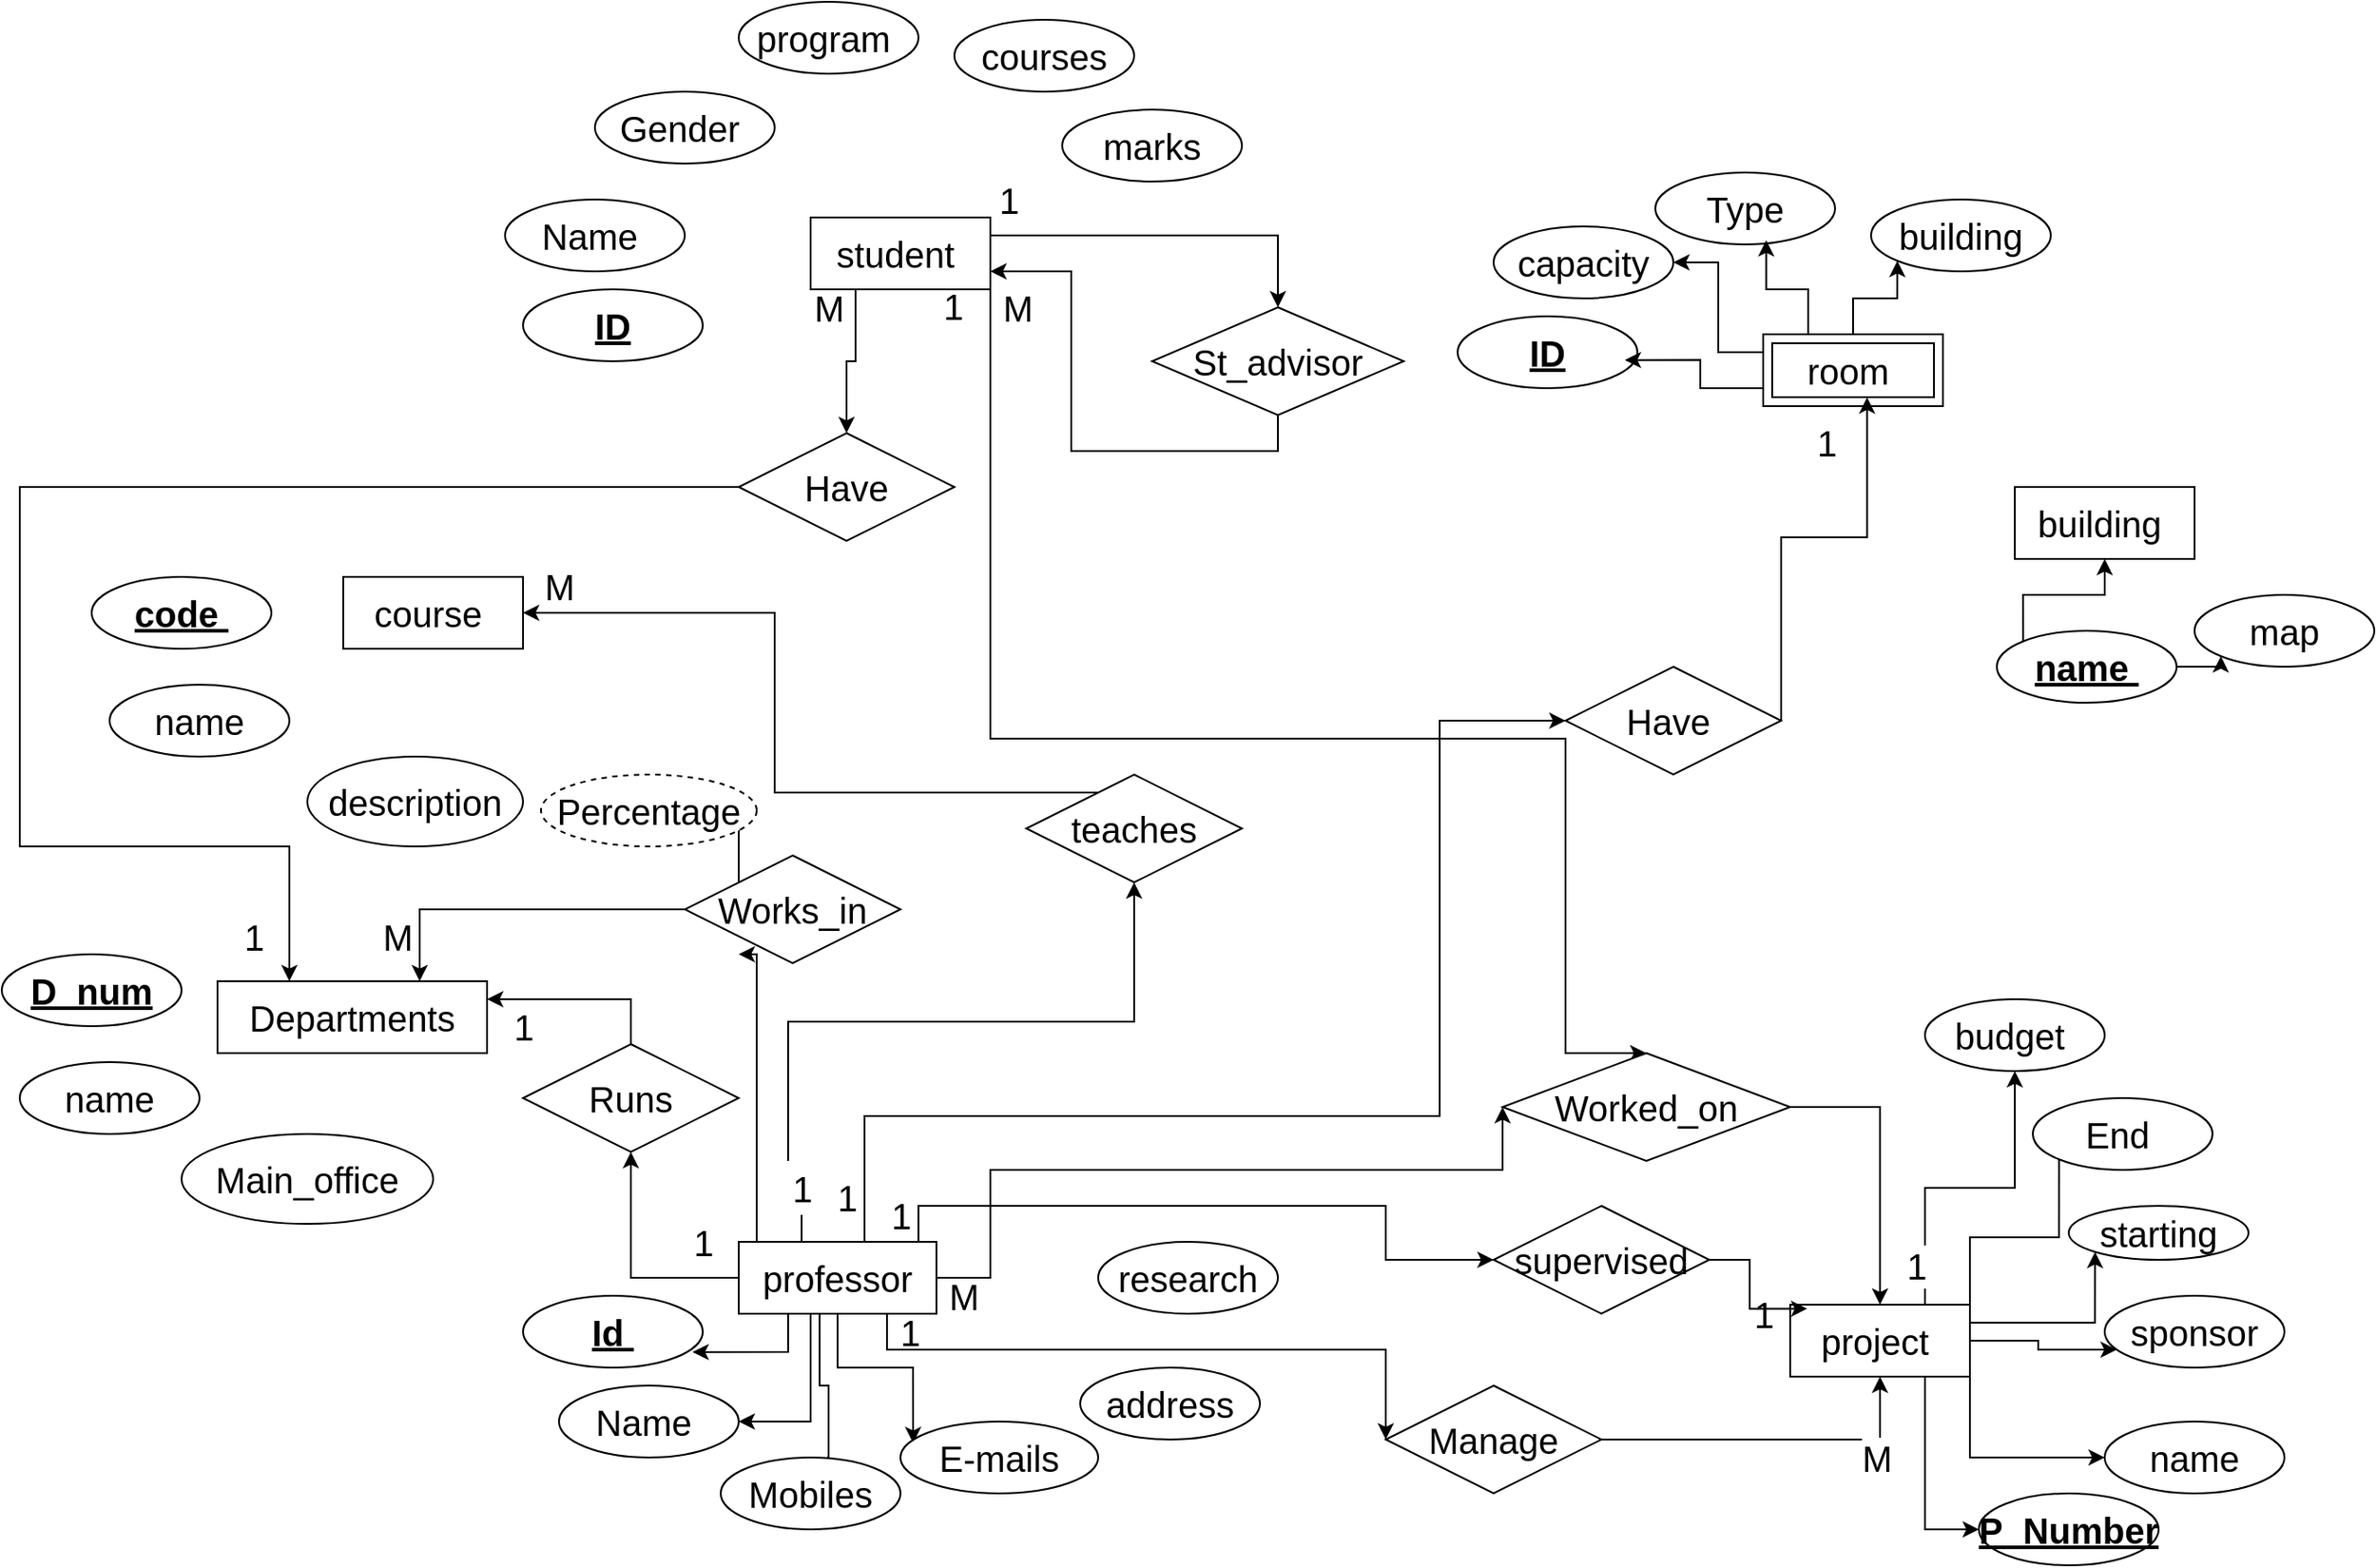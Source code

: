 <mxfile version="14.7.3" type="github">
  <diagram id="R2lEEEUBdFMjLlhIrx00" name="Page-1">
    <mxGraphModel dx="2173" dy="1759" grid="1" gridSize="10" guides="1" tooltips="1" connect="1" arrows="1" fold="1" page="1" pageScale="1" pageWidth="850" pageHeight="1100" math="0" shadow="0" extFonts="Permanent Marker^https://fonts.googleapis.com/css?family=Permanent+Marker">
      <root>
        <mxCell id="0" />
        <mxCell id="1" parent="0" />
        <mxCell id="NNV8wbCFqwEBxxj62G1I-64" style="edgeStyle=orthogonalEdgeStyle;rounded=0;orthogonalLoop=1;jettySize=auto;html=1;exitX=1;exitY=0;exitDx=0;exitDy=0;entryX=0;entryY=0.5;entryDx=0;entryDy=0;fontSize=20;" parent="1" source="NNV8wbCFqwEBxxj62G1I-1" target="NNV8wbCFqwEBxxj62G1I-41" edge="1">
          <mxGeometry relative="1" as="geometry">
            <Array as="points">
              <mxPoint x="240" y="370" />
              <mxPoint x="240" y="300" />
              <mxPoint x="560" y="300" />
              <mxPoint x="560" y="80" />
            </Array>
          </mxGeometry>
        </mxCell>
        <mxCell id="NNV8wbCFqwEBxxj62G1I-68" style="edgeStyle=orthogonalEdgeStyle;rounded=0;orthogonalLoop=1;jettySize=auto;html=1;exitX=0.25;exitY=0;exitDx=0;exitDy=0;fontSize=20;entryX=0.5;entryY=1;entryDx=0;entryDy=0;startArrow=none;" parent="1" source="NNV8wbCFqwEBxxj62G1I-71" target="NNV8wbCFqwEBxxj62G1I-42" edge="1">
          <mxGeometry relative="1" as="geometry">
            <mxPoint x="290" y="160" as="targetPoint" />
          </mxGeometry>
        </mxCell>
        <mxCell id="NNV8wbCFqwEBxxj62G1I-72" style="edgeStyle=orthogonalEdgeStyle;rounded=0;orthogonalLoop=1;jettySize=auto;html=1;exitX=1;exitY=0;exitDx=0;exitDy=0;entryX=0;entryY=0.5;entryDx=0;entryDy=0;fontSize=20;" parent="1" source="NNV8wbCFqwEBxxj62G1I-1" target="NNV8wbCFqwEBxxj62G1I-43" edge="1">
          <mxGeometry relative="1" as="geometry">
            <Array as="points">
              <mxPoint x="270" y="370" />
              <mxPoint x="270" y="350" />
              <mxPoint x="530" y="350" />
              <mxPoint x="530" y="380" />
            </Array>
          </mxGeometry>
        </mxCell>
        <mxCell id="NNV8wbCFqwEBxxj62G1I-76" style="edgeStyle=orthogonalEdgeStyle;rounded=0;orthogonalLoop=1;jettySize=auto;html=1;exitX=1;exitY=0.5;exitDx=0;exitDy=0;entryX=0;entryY=0.5;entryDx=0;entryDy=0;fontSize=20;" parent="1" source="NNV8wbCFqwEBxxj62G1I-1" target="NNV8wbCFqwEBxxj62G1I-44" edge="1">
          <mxGeometry relative="1" as="geometry">
            <Array as="points">
              <mxPoint x="310" y="390" />
              <mxPoint x="310" y="330" />
              <mxPoint x="595" y="330" />
            </Array>
          </mxGeometry>
        </mxCell>
        <mxCell id="NNV8wbCFqwEBxxj62G1I-82" style="edgeStyle=orthogonalEdgeStyle;rounded=0;orthogonalLoop=1;jettySize=auto;html=1;exitX=0.75;exitY=1;exitDx=0;exitDy=0;entryX=0;entryY=0.5;entryDx=0;entryDy=0;fontSize=20;" parent="1" source="NNV8wbCFqwEBxxj62G1I-1" target="NNV8wbCFqwEBxxj62G1I-81" edge="1">
          <mxGeometry relative="1" as="geometry">
            <Array as="points">
              <mxPoint x="252" y="430" />
              <mxPoint x="530" y="430" />
            </Array>
          </mxGeometry>
        </mxCell>
        <mxCell id="NNV8wbCFqwEBxxj62G1I-94" style="edgeStyle=orthogonalEdgeStyle;rounded=0;orthogonalLoop=1;jettySize=auto;html=1;exitX=0;exitY=0.5;exitDx=0;exitDy=0;entryX=0.5;entryY=1;entryDx=0;entryDy=0;fontSize=20;" parent="1" source="NNV8wbCFqwEBxxj62G1I-1" target="NNV8wbCFqwEBxxj62G1I-93" edge="1">
          <mxGeometry relative="1" as="geometry" />
        </mxCell>
        <mxCell id="NNV8wbCFqwEBxxj62G1I-99" style="edgeStyle=orthogonalEdgeStyle;rounded=0;orthogonalLoop=1;jettySize=auto;html=1;exitX=0;exitY=0;exitDx=0;exitDy=0;fontSize=20;" parent="1" source="NNV8wbCFqwEBxxj62G1I-1" edge="1">
          <mxGeometry relative="1" as="geometry">
            <mxPoint x="170" y="210" as="targetPoint" />
            <Array as="points">
              <mxPoint x="180" y="370" />
            </Array>
          </mxGeometry>
        </mxCell>
        <mxCell id="qT3gY6s1Ri2CgxSMqw8l-3" style="edgeStyle=orthogonalEdgeStyle;rounded=0;orthogonalLoop=1;jettySize=auto;html=1;exitX=0.25;exitY=1;exitDx=0;exitDy=0;entryX=0.943;entryY=0.783;entryDx=0;entryDy=0;entryPerimeter=0;" edge="1" parent="1" source="NNV8wbCFqwEBxxj62G1I-1" target="NNV8wbCFqwEBxxj62G1I-19">
          <mxGeometry relative="1" as="geometry" />
        </mxCell>
        <mxCell id="qT3gY6s1Ri2CgxSMqw8l-4" style="edgeStyle=orthogonalEdgeStyle;rounded=0;orthogonalLoop=1;jettySize=auto;html=1;exitX=0.5;exitY=1;exitDx=0;exitDy=0;entryX=1;entryY=0.5;entryDx=0;entryDy=0;" edge="1" parent="1" source="NNV8wbCFqwEBxxj62G1I-1" target="NNV8wbCFqwEBxxj62G1I-21">
          <mxGeometry relative="1" as="geometry">
            <Array as="points">
              <mxPoint x="210" y="410" />
              <mxPoint x="210" y="470" />
            </Array>
          </mxGeometry>
        </mxCell>
        <mxCell id="qT3gY6s1Ri2CgxSMqw8l-5" style="edgeStyle=orthogonalEdgeStyle;rounded=0;orthogonalLoop=1;jettySize=auto;html=1;exitX=0.409;exitY=1;exitDx=0;exitDy=0;entryX=0.683;entryY=0.1;entryDx=0;entryDy=0;entryPerimeter=0;exitPerimeter=0;" edge="1" parent="1" source="NNV8wbCFqwEBxxj62G1I-1" target="NNV8wbCFqwEBxxj62G1I-20">
          <mxGeometry relative="1" as="geometry">
            <Array as="points">
              <mxPoint x="215" y="450" />
              <mxPoint x="220" y="450" />
              <mxPoint x="220" y="494" />
            </Array>
          </mxGeometry>
        </mxCell>
        <mxCell id="qT3gY6s1Ri2CgxSMqw8l-6" style="edgeStyle=orthogonalEdgeStyle;rounded=0;orthogonalLoop=1;jettySize=auto;html=1;exitX=0.5;exitY=1;exitDx=0;exitDy=0;entryX=0.064;entryY=0.3;entryDx=0;entryDy=0;entryPerimeter=0;" edge="1" parent="1" source="NNV8wbCFqwEBxxj62G1I-1" target="NNV8wbCFqwEBxxj62G1I-22">
          <mxGeometry relative="1" as="geometry" />
        </mxCell>
        <mxCell id="NNV8wbCFqwEBxxj62G1I-1" value="professor" style="whiteSpace=wrap;html=1;align=center;fontSize=20;fontStyle=0" parent="1" vertex="1">
          <mxGeometry x="170" y="370" width="110" height="40" as="geometry" />
        </mxCell>
        <mxCell id="NNV8wbCFqwEBxxj62G1I-3" value="building&amp;nbsp;" style="whiteSpace=wrap;html=1;align=center;fontSize=20;fontStyle=0" parent="1" vertex="1">
          <mxGeometry x="880" y="-50" width="100" height="40" as="geometry" />
        </mxCell>
        <mxCell id="NNV8wbCFqwEBxxj62G1I-90" style="edgeStyle=orthogonalEdgeStyle;rounded=0;orthogonalLoop=1;jettySize=auto;html=1;exitX=0.75;exitY=1;exitDx=0;exitDy=0;entryX=0.5;entryY=0;entryDx=0;entryDy=0;fontSize=20;" parent="1" source="NNV8wbCFqwEBxxj62G1I-4" target="NNV8wbCFqwEBxxj62G1I-44" edge="1">
          <mxGeometry relative="1" as="geometry">
            <Array as="points">
              <mxPoint x="310" y="-160" />
              <mxPoint x="310" y="90" />
              <mxPoint x="630" y="90" />
              <mxPoint x="630" y="265" />
            </Array>
          </mxGeometry>
        </mxCell>
        <mxCell id="NNV8wbCFqwEBxxj62G1I-91" value="1" style="edgeLabel;html=1;align=center;verticalAlign=middle;resizable=0;points=[];fontSize=20;" parent="NNV8wbCFqwEBxxj62G1I-90" vertex="1" connectable="0">
          <mxGeometry x="-0.99" y="-9" relative="1" as="geometry">
            <mxPoint as="offset" />
          </mxGeometry>
        </mxCell>
        <mxCell id="NNV8wbCFqwEBxxj62G1I-106" style="edgeStyle=orthogonalEdgeStyle;rounded=0;orthogonalLoop=1;jettySize=auto;html=1;exitX=0.25;exitY=1;exitDx=0;exitDy=0;fontSize=20;" parent="1" source="NNV8wbCFqwEBxxj62G1I-4" target="NNV8wbCFqwEBxxj62G1I-46" edge="1">
          <mxGeometry relative="1" as="geometry" />
        </mxCell>
        <mxCell id="NNV8wbCFqwEBxxj62G1I-110" style="edgeStyle=orthogonalEdgeStyle;rounded=0;orthogonalLoop=1;jettySize=auto;html=1;exitX=1;exitY=0.25;exitDx=0;exitDy=0;entryX=0.5;entryY=0;entryDx=0;entryDy=0;fontSize=20;" parent="1" source="NNV8wbCFqwEBxxj62G1I-4" target="NNV8wbCFqwEBxxj62G1I-47" edge="1">
          <mxGeometry relative="1" as="geometry" />
        </mxCell>
        <mxCell id="NNV8wbCFqwEBxxj62G1I-4" value="student&amp;nbsp;" style="whiteSpace=wrap;html=1;align=center;fontSize=20;fontStyle=0" parent="1" vertex="1">
          <mxGeometry x="210" y="-200" width="100" height="40" as="geometry" />
        </mxCell>
        <mxCell id="u5Av-FHuHA1cpcob8zt1-7" style="edgeStyle=orthogonalEdgeStyle;rounded=0;orthogonalLoop=1;jettySize=auto;html=1;exitX=0.75;exitY=0;exitDx=0;exitDy=0;" parent="1" source="NNV8wbCFqwEBxxj62G1I-5" target="NNV8wbCFqwEBxxj62G1I-32" edge="1">
          <mxGeometry relative="1" as="geometry" />
        </mxCell>
        <mxCell id="u5Av-FHuHA1cpcob8zt1-8" value="" style="edgeStyle=orthogonalEdgeStyle;rounded=0;orthogonalLoop=1;jettySize=auto;html=1;" parent="1" source="NNV8wbCFqwEBxxj62G1I-5" target="NNV8wbCFqwEBxxj62G1I-28" edge="1">
          <mxGeometry relative="1" as="geometry">
            <Array as="points">
              <mxPoint x="893" y="425" />
              <mxPoint x="893" y="430" />
            </Array>
          </mxGeometry>
        </mxCell>
        <mxCell id="u5Av-FHuHA1cpcob8zt1-9" style="edgeStyle=orthogonalEdgeStyle;rounded=0;orthogonalLoop=1;jettySize=auto;html=1;exitX=1;exitY=0;exitDx=0;exitDy=0;entryX=0;entryY=0;entryDx=0;entryDy=0;" parent="1" source="NNV8wbCFqwEBxxj62G1I-5" target="NNV8wbCFqwEBxxj62G1I-31" edge="1">
          <mxGeometry relative="1" as="geometry" />
        </mxCell>
        <mxCell id="u5Av-FHuHA1cpcob8zt1-10" style="edgeStyle=orthogonalEdgeStyle;rounded=0;orthogonalLoop=1;jettySize=auto;html=1;exitX=1;exitY=0.25;exitDx=0;exitDy=0;entryX=0;entryY=1;entryDx=0;entryDy=0;" parent="1" source="NNV8wbCFqwEBxxj62G1I-5" target="NNV8wbCFqwEBxxj62G1I-27" edge="1">
          <mxGeometry relative="1" as="geometry" />
        </mxCell>
        <mxCell id="qT3gY6s1Ri2CgxSMqw8l-1" style="edgeStyle=orthogonalEdgeStyle;rounded=0;orthogonalLoop=1;jettySize=auto;html=1;exitX=1;exitY=1;exitDx=0;exitDy=0;entryX=0;entryY=0.5;entryDx=0;entryDy=0;" edge="1" parent="1" source="NNV8wbCFqwEBxxj62G1I-5" target="NNV8wbCFqwEBxxj62G1I-29">
          <mxGeometry relative="1" as="geometry" />
        </mxCell>
        <mxCell id="qT3gY6s1Ri2CgxSMqw8l-2" style="edgeStyle=orthogonalEdgeStyle;rounded=0;orthogonalLoop=1;jettySize=auto;html=1;exitX=0.75;exitY=1;exitDx=0;exitDy=0;entryX=0;entryY=0.5;entryDx=0;entryDy=0;" edge="1" parent="1" source="NNV8wbCFqwEBxxj62G1I-5" target="NNV8wbCFqwEBxxj62G1I-30">
          <mxGeometry relative="1" as="geometry" />
        </mxCell>
        <mxCell id="NNV8wbCFqwEBxxj62G1I-5" value="project&amp;nbsp;" style="whiteSpace=wrap;html=1;align=center;fontSize=20;fontStyle=0" parent="1" vertex="1">
          <mxGeometry x="755" y="405" width="100" height="40" as="geometry" />
        </mxCell>
        <mxCell id="NNV8wbCFqwEBxxj62G1I-8" value="course&amp;nbsp;" style="whiteSpace=wrap;html=1;align=center;fontSize=20;fontStyle=0" parent="1" vertex="1">
          <mxGeometry x="-50" width="100" height="40" as="geometry" />
        </mxCell>
        <mxCell id="NNV8wbCFqwEBxxj62G1I-10" value="courses" style="ellipse;whiteSpace=wrap;html=1;align=center;fontSize=20;fontStyle=0" parent="1" vertex="1">
          <mxGeometry x="290" y="-310" width="100" height="40" as="geometry" />
        </mxCell>
        <mxCell id="NNV8wbCFqwEBxxj62G1I-11" value="program&amp;nbsp;" style="ellipse;whiteSpace=wrap;html=1;align=center;fontStyle=0;fontSize=20;" parent="1" vertex="1">
          <mxGeometry x="170" y="-320" width="100" height="40" as="geometry" />
        </mxCell>
        <mxCell id="NNV8wbCFqwEBxxj62G1I-12" value="Gender&amp;nbsp;" style="ellipse;whiteSpace=wrap;html=1;align=center;fontStyle=0;fontSize=20;" parent="1" vertex="1">
          <mxGeometry x="90" y="-270" width="100" height="40" as="geometry" />
        </mxCell>
        <mxCell id="NNV8wbCFqwEBxxj62G1I-13" value="Name&amp;nbsp;" style="ellipse;whiteSpace=wrap;html=1;align=center;fontStyle=0;fontSize=20;" parent="1" vertex="1">
          <mxGeometry x="40" y="-210" width="100" height="40" as="geometry" />
        </mxCell>
        <mxCell id="NNV8wbCFqwEBxxj62G1I-14" value="marks" style="ellipse;whiteSpace=wrap;html=1;align=center;fontStyle=0;fontSize=20;" parent="1" vertex="1">
          <mxGeometry x="350" y="-260" width="100" height="40" as="geometry" />
        </mxCell>
        <mxCell id="NNV8wbCFqwEBxxj62G1I-15" value="description" style="ellipse;whiteSpace=wrap;html=1;align=center;fontStyle=0;fontSize=20;" parent="1" vertex="1">
          <mxGeometry x="-70" y="100" width="120" height="50" as="geometry" />
        </mxCell>
        <mxCell id="NNV8wbCFqwEBxxj62G1I-16" value="code&amp;nbsp;" style="ellipse;whiteSpace=wrap;html=1;align=center;fontStyle=5;fontSize=20;" parent="1" vertex="1">
          <mxGeometry x="-190" width="100" height="40" as="geometry" />
        </mxCell>
        <mxCell id="NNV8wbCFqwEBxxj62G1I-17" value="name" style="ellipse;whiteSpace=wrap;html=1;align=center;fontStyle=0;fontSize=20;" parent="1" vertex="1">
          <mxGeometry x="-180" y="60" width="100" height="40" as="geometry" />
        </mxCell>
        <mxCell id="NNV8wbCFqwEBxxj62G1I-18" value="ID" style="ellipse;whiteSpace=wrap;html=1;align=center;fontSize=20;fontStyle=5" parent="1" vertex="1">
          <mxGeometry x="50" y="-160" width="100" height="40" as="geometry" />
        </mxCell>
        <mxCell id="NNV8wbCFqwEBxxj62G1I-19" value="Id&amp;nbsp;" style="ellipse;whiteSpace=wrap;html=1;align=center;fontSize=20;fontStyle=5" parent="1" vertex="1">
          <mxGeometry x="50" y="400" width="100" height="40" as="geometry" />
        </mxCell>
        <mxCell id="NNV8wbCFqwEBxxj62G1I-20" value="Mobiles" style="ellipse;whiteSpace=wrap;html=1;align=center;fontSize=20;" parent="1" vertex="1">
          <mxGeometry x="160" y="490" width="100" height="40" as="geometry" />
        </mxCell>
        <mxCell id="NNV8wbCFqwEBxxj62G1I-21" value="Name&amp;nbsp;" style="ellipse;whiteSpace=wrap;html=1;align=center;fontSize=20;" parent="1" vertex="1">
          <mxGeometry x="70" y="450" width="100" height="40" as="geometry" />
        </mxCell>
        <mxCell id="NNV8wbCFqwEBxxj62G1I-22" value="E-mails" style="ellipse;whiteSpace=wrap;html=1;align=center;fontSize=20;" parent="1" vertex="1">
          <mxGeometry x="260" y="470" width="110" height="40" as="geometry" />
        </mxCell>
        <mxCell id="NNV8wbCFqwEBxxj62G1I-23" value="address" style="ellipse;whiteSpace=wrap;html=1;align=center;fontSize=20;" parent="1" vertex="1">
          <mxGeometry x="360" y="440" width="100" height="40" as="geometry" />
        </mxCell>
        <mxCell id="NNV8wbCFqwEBxxj62G1I-24" value="research" style="ellipse;whiteSpace=wrap;html=1;align=center;fontSize=20;" parent="1" vertex="1">
          <mxGeometry x="370" y="370" width="100" height="40" as="geometry" />
        </mxCell>
        <mxCell id="NNV8wbCFqwEBxxj62G1I-25" value="map" style="ellipse;whiteSpace=wrap;html=1;align=center;fontSize=20;" parent="1" vertex="1">
          <mxGeometry x="980" y="10" width="100" height="40" as="geometry" />
        </mxCell>
        <mxCell id="u5Av-FHuHA1cpcob8zt1-5" style="edgeStyle=orthogonalEdgeStyle;rounded=0;orthogonalLoop=1;jettySize=auto;html=1;exitX=0;exitY=0;exitDx=0;exitDy=0;" parent="1" source="NNV8wbCFqwEBxxj62G1I-26" target="NNV8wbCFqwEBxxj62G1I-3" edge="1">
          <mxGeometry relative="1" as="geometry" />
        </mxCell>
        <mxCell id="u5Av-FHuHA1cpcob8zt1-6" style="edgeStyle=orthogonalEdgeStyle;rounded=0;orthogonalLoop=1;jettySize=auto;html=1;exitX=1;exitY=0.5;exitDx=0;exitDy=0;entryX=0;entryY=1;entryDx=0;entryDy=0;" parent="1" source="NNV8wbCFqwEBxxj62G1I-26" target="NNV8wbCFqwEBxxj62G1I-25" edge="1">
          <mxGeometry relative="1" as="geometry" />
        </mxCell>
        <mxCell id="NNV8wbCFqwEBxxj62G1I-26" value="&lt;u&gt;&lt;b&gt;name&amp;nbsp;&lt;/b&gt;&lt;/u&gt;" style="ellipse;whiteSpace=wrap;html=1;align=center;fontSize=20;" parent="1" vertex="1">
          <mxGeometry x="870" y="30" width="100" height="40" as="geometry" />
        </mxCell>
        <mxCell id="NNV8wbCFqwEBxxj62G1I-27" value="starting" style="ellipse;whiteSpace=wrap;html=1;align=center;fontSize=20;" parent="1" vertex="1">
          <mxGeometry x="910" y="350" width="100" height="30" as="geometry" />
        </mxCell>
        <mxCell id="NNV8wbCFqwEBxxj62G1I-28" value="sponsor" style="ellipse;whiteSpace=wrap;html=1;align=center;fontSize=20;" parent="1" vertex="1">
          <mxGeometry x="930" y="400" width="100" height="40" as="geometry" />
        </mxCell>
        <mxCell id="NNV8wbCFqwEBxxj62G1I-29" value="name" style="ellipse;whiteSpace=wrap;html=1;align=center;fontSize=20;" parent="1" vertex="1">
          <mxGeometry x="930" y="470" width="100" height="40" as="geometry" />
        </mxCell>
        <mxCell id="NNV8wbCFqwEBxxj62G1I-30" value="P_Number" style="ellipse;whiteSpace=wrap;html=1;align=center;fontSize=20;fontStyle=5" parent="1" vertex="1">
          <mxGeometry x="860" y="510" width="100" height="40" as="geometry" />
        </mxCell>
        <mxCell id="NNV8wbCFqwEBxxj62G1I-31" value="End&amp;nbsp;" style="ellipse;whiteSpace=wrap;html=1;align=center;fontSize=20;" parent="1" vertex="1">
          <mxGeometry x="890" y="290" width="100" height="40" as="geometry" />
        </mxCell>
        <mxCell id="NNV8wbCFqwEBxxj62G1I-32" value="budget&amp;nbsp;" style="ellipse;whiteSpace=wrap;html=1;align=center;fontSize=20;" parent="1" vertex="1">
          <mxGeometry x="830" y="235" width="100" height="40" as="geometry" />
        </mxCell>
        <mxCell id="NNV8wbCFqwEBxxj62G1I-33" value="Type" style="ellipse;whiteSpace=wrap;html=1;align=center;fontSize=20;" parent="1" vertex="1">
          <mxGeometry x="680" y="-225" width="100" height="40" as="geometry" />
        </mxCell>
        <mxCell id="NNV8wbCFqwEBxxj62G1I-34" value="building" style="ellipse;whiteSpace=wrap;html=1;align=center;fontSize=20;" parent="1" vertex="1">
          <mxGeometry x="800" y="-210" width="100" height="40" as="geometry" />
        </mxCell>
        <mxCell id="NNV8wbCFqwEBxxj62G1I-36" value="capacity" style="ellipse;whiteSpace=wrap;html=1;align=center;fontSize=20;" parent="1" vertex="1">
          <mxGeometry x="590" y="-195" width="100" height="40" as="geometry" />
        </mxCell>
        <mxCell id="NNV8wbCFqwEBxxj62G1I-38" value="ID" style="ellipse;whiteSpace=wrap;html=1;align=center;fontSize=20;fontStyle=5" parent="1" vertex="1">
          <mxGeometry x="570" y="-145" width="100" height="40" as="geometry" />
        </mxCell>
        <mxCell id="u5Av-FHuHA1cpcob8zt1-1" style="edgeStyle=orthogonalEdgeStyle;rounded=0;orthogonalLoop=1;jettySize=auto;html=1;exitX=0.5;exitY=0;exitDx=0;exitDy=0;entryX=0;entryY=1;entryDx=0;entryDy=0;" parent="1" source="NNV8wbCFqwEBxxj62G1I-40" target="NNV8wbCFqwEBxxj62G1I-34" edge="1">
          <mxGeometry relative="1" as="geometry" />
        </mxCell>
        <mxCell id="u5Av-FHuHA1cpcob8zt1-2" style="edgeStyle=orthogonalEdgeStyle;rounded=0;orthogonalLoop=1;jettySize=auto;html=1;exitX=0.25;exitY=0;exitDx=0;exitDy=0;entryX=0.617;entryY=0.942;entryDx=0;entryDy=0;entryPerimeter=0;" parent="1" source="NNV8wbCFqwEBxxj62G1I-40" target="NNV8wbCFqwEBxxj62G1I-33" edge="1">
          <mxGeometry relative="1" as="geometry" />
        </mxCell>
        <mxCell id="u5Av-FHuHA1cpcob8zt1-3" style="edgeStyle=orthogonalEdgeStyle;rounded=0;orthogonalLoop=1;jettySize=auto;html=1;exitX=0;exitY=0.25;exitDx=0;exitDy=0;entryX=1;entryY=0.5;entryDx=0;entryDy=0;" parent="1" source="NNV8wbCFqwEBxxj62G1I-40" target="NNV8wbCFqwEBxxj62G1I-36" edge="1">
          <mxGeometry relative="1" as="geometry" />
        </mxCell>
        <mxCell id="u5Av-FHuHA1cpcob8zt1-4" style="edgeStyle=orthogonalEdgeStyle;rounded=0;orthogonalLoop=1;jettySize=auto;html=1;exitX=0;exitY=0.75;exitDx=0;exitDy=0;entryX=0.93;entryY=0.608;entryDx=0;entryDy=0;entryPerimeter=0;" parent="1" source="NNV8wbCFqwEBxxj62G1I-40" target="NNV8wbCFqwEBxxj62G1I-38" edge="1">
          <mxGeometry relative="1" as="geometry" />
        </mxCell>
        <mxCell id="NNV8wbCFqwEBxxj62G1I-40" value="room&amp;nbsp;" style="shape=ext;margin=3;double=1;whiteSpace=wrap;html=1;align=center;fontSize=20;" parent="1" vertex="1">
          <mxGeometry x="740" y="-135" width="100" height="40" as="geometry" />
        </mxCell>
        <mxCell id="NNV8wbCFqwEBxxj62G1I-65" style="edgeStyle=orthogonalEdgeStyle;rounded=0;orthogonalLoop=1;jettySize=auto;html=1;fontSize=20;entryX=0.578;entryY=0.878;entryDx=0;entryDy=0;entryPerimeter=0;" parent="1" source="NNV8wbCFqwEBxxj62G1I-41" target="NNV8wbCFqwEBxxj62G1I-40" edge="1">
          <mxGeometry relative="1" as="geometry">
            <mxPoint x="800" y="-70.0" as="targetPoint" />
            <Array as="points">
              <mxPoint x="750" y="-22" />
              <mxPoint x="798" y="-22" />
            </Array>
          </mxGeometry>
        </mxCell>
        <mxCell id="NNV8wbCFqwEBxxj62G1I-41" value="Have&amp;nbsp;" style="shape=rhombus;perimeter=rhombusPerimeter;whiteSpace=wrap;html=1;align=center;fontSize=20;" parent="1" vertex="1">
          <mxGeometry x="630" y="50" width="120" height="60" as="geometry" />
        </mxCell>
        <mxCell id="NNV8wbCFqwEBxxj62G1I-69" style="edgeStyle=orthogonalEdgeStyle;rounded=0;orthogonalLoop=1;jettySize=auto;html=1;entryX=1;entryY=0.5;entryDx=0;entryDy=0;fontSize=20;" parent="1" source="NNV8wbCFqwEBxxj62G1I-42" target="NNV8wbCFqwEBxxj62G1I-8" edge="1">
          <mxGeometry relative="1" as="geometry">
            <Array as="points">
              <mxPoint x="190" y="120" />
              <mxPoint x="190" y="20" />
            </Array>
          </mxGeometry>
        </mxCell>
        <mxCell id="NNV8wbCFqwEBxxj62G1I-42" value="teaches" style="shape=rhombus;perimeter=rhombusPerimeter;whiteSpace=wrap;html=1;align=center;fontSize=20;" parent="1" vertex="1">
          <mxGeometry x="330" y="110" width="120" height="60" as="geometry" />
        </mxCell>
        <mxCell id="NNV8wbCFqwEBxxj62G1I-73" style="edgeStyle=orthogonalEdgeStyle;rounded=0;orthogonalLoop=1;jettySize=auto;html=1;exitX=1;exitY=0.5;exitDx=0;exitDy=0;entryX=0.095;entryY=0.055;entryDx=0;entryDy=0;entryPerimeter=0;fontSize=20;" parent="1" source="NNV8wbCFqwEBxxj62G1I-43" target="NNV8wbCFqwEBxxj62G1I-5" edge="1">
          <mxGeometry relative="1" as="geometry" />
        </mxCell>
        <mxCell id="NNV8wbCFqwEBxxj62G1I-43" value="supervised" style="shape=rhombus;perimeter=rhombusPerimeter;whiteSpace=wrap;html=1;align=center;fontSize=20;" parent="1" vertex="1">
          <mxGeometry x="590" y="350" width="120" height="60" as="geometry" />
        </mxCell>
        <mxCell id="NNV8wbCFqwEBxxj62G1I-77" style="edgeStyle=orthogonalEdgeStyle;rounded=0;orthogonalLoop=1;jettySize=auto;html=1;exitX=1;exitY=0.5;exitDx=0;exitDy=0;entryX=0.5;entryY=0;entryDx=0;entryDy=0;fontSize=20;" parent="1" source="NNV8wbCFqwEBxxj62G1I-44" target="NNV8wbCFqwEBxxj62G1I-5" edge="1">
          <mxGeometry relative="1" as="geometry" />
        </mxCell>
        <mxCell id="NNV8wbCFqwEBxxj62G1I-80" value="1" style="edgeLabel;html=1;align=center;verticalAlign=middle;resizable=0;points=[];fontSize=20;" parent="NNV8wbCFqwEBxxj62G1I-77" vertex="1" connectable="0">
          <mxGeometry x="0.721" y="20" relative="1" as="geometry">
            <mxPoint as="offset" />
          </mxGeometry>
        </mxCell>
        <mxCell id="NNV8wbCFqwEBxxj62G1I-44" value="Worked_on" style="shape=rhombus;perimeter=rhombusPerimeter;whiteSpace=wrap;html=1;align=center;fontSize=20;" parent="1" vertex="1">
          <mxGeometry x="595" y="265" width="160" height="60" as="geometry" />
        </mxCell>
        <mxCell id="NNV8wbCFqwEBxxj62G1I-100" style="edgeStyle=orthogonalEdgeStyle;rounded=0;orthogonalLoop=1;jettySize=auto;html=1;entryX=0.75;entryY=0;entryDx=0;entryDy=0;fontSize=20;" parent="1" source="NNV8wbCFqwEBxxj62G1I-45" target="NNV8wbCFqwEBxxj62G1I-84" edge="1">
          <mxGeometry relative="1" as="geometry" />
        </mxCell>
        <mxCell id="NNV8wbCFqwEBxxj62G1I-104" style="edgeStyle=orthogonalEdgeStyle;rounded=0;orthogonalLoop=1;jettySize=auto;html=1;exitX=0;exitY=0;exitDx=0;exitDy=0;entryX=0.5;entryY=1;entryDx=0;entryDy=0;fontSize=20;" parent="1" source="NNV8wbCFqwEBxxj62G1I-45" target="NNV8wbCFqwEBxxj62G1I-103" edge="1">
          <mxGeometry relative="1" as="geometry" />
        </mxCell>
        <mxCell id="NNV8wbCFqwEBxxj62G1I-45" value="Works_in" style="shape=rhombus;perimeter=rhombusPerimeter;whiteSpace=wrap;html=1;align=center;fontSize=20;" parent="1" vertex="1">
          <mxGeometry x="140" y="155" width="120" height="60" as="geometry" />
        </mxCell>
        <mxCell id="NNV8wbCFqwEBxxj62G1I-107" style="edgeStyle=orthogonalEdgeStyle;rounded=0;orthogonalLoop=1;jettySize=auto;html=1;exitX=0;exitY=0.5;exitDx=0;exitDy=0;fontSize=20;" parent="1" source="NNV8wbCFqwEBxxj62G1I-46" target="NNV8wbCFqwEBxxj62G1I-84" edge="1">
          <mxGeometry relative="1" as="geometry">
            <Array as="points">
              <mxPoint x="-230" y="-50" />
              <mxPoint x="-230" y="150" />
              <mxPoint x="-80" y="150" />
            </Array>
          </mxGeometry>
        </mxCell>
        <mxCell id="NNV8wbCFqwEBxxj62G1I-46" value="Have" style="shape=rhombus;perimeter=rhombusPerimeter;whiteSpace=wrap;html=1;align=center;fontSize=20;" parent="1" vertex="1">
          <mxGeometry x="170" y="-80" width="120" height="60" as="geometry" />
        </mxCell>
        <mxCell id="NNV8wbCFqwEBxxj62G1I-111" style="edgeStyle=orthogonalEdgeStyle;rounded=0;orthogonalLoop=1;jettySize=auto;html=1;exitX=0.5;exitY=1;exitDx=0;exitDy=0;entryX=1;entryY=0.75;entryDx=0;entryDy=0;fontSize=20;" parent="1" source="NNV8wbCFqwEBxxj62G1I-47" target="NNV8wbCFqwEBxxj62G1I-4" edge="1">
          <mxGeometry relative="1" as="geometry" />
        </mxCell>
        <mxCell id="NNV8wbCFqwEBxxj62G1I-47" value="St_advisor" style="shape=rhombus;perimeter=rhombusPerimeter;whiteSpace=wrap;html=1;align=center;fontSize=20;" parent="1" vertex="1">
          <mxGeometry x="400" y="-150" width="140" height="60" as="geometry" />
        </mxCell>
        <mxCell id="NNV8wbCFqwEBxxj62G1I-66" value="1" style="text;html=1;align=center;verticalAlign=middle;resizable=0;points=[];autosize=1;strokeColor=none;fontSize=20;" parent="1" vertex="1">
          <mxGeometry x="760" y="-90" width="30" height="30" as="geometry" />
        </mxCell>
        <mxCell id="NNV8wbCFqwEBxxj62G1I-67" value="1" style="text;html=1;align=center;verticalAlign=middle;resizable=0;points=[];autosize=1;strokeColor=none;fontSize=20;" parent="1" vertex="1">
          <mxGeometry x="215" y="330" width="30" height="30" as="geometry" />
        </mxCell>
        <mxCell id="NNV8wbCFqwEBxxj62G1I-70" value="M" style="text;html=1;align=center;verticalAlign=middle;resizable=0;points=[];autosize=1;strokeColor=none;fontSize=20;" parent="1" vertex="1">
          <mxGeometry x="55" y="-10" width="30" height="30" as="geometry" />
        </mxCell>
        <mxCell id="NNV8wbCFqwEBxxj62G1I-74" value="1" style="text;html=1;align=center;verticalAlign=middle;resizable=0;points=[];autosize=1;strokeColor=none;fontSize=20;" parent="1" vertex="1">
          <mxGeometry x="245" y="340" width="30" height="30" as="geometry" />
        </mxCell>
        <mxCell id="NNV8wbCFqwEBxxj62G1I-75" value="1" style="text;html=1;align=center;verticalAlign=middle;resizable=0;points=[];autosize=1;strokeColor=none;fontSize=20;" parent="1" vertex="1">
          <mxGeometry x="725" y="395" width="30" height="30" as="geometry" />
        </mxCell>
        <mxCell id="NNV8wbCFqwEBxxj62G1I-78" value="M" style="text;html=1;align=center;verticalAlign=middle;resizable=0;points=[];autosize=1;strokeColor=none;fontSize=20;" parent="1" vertex="1">
          <mxGeometry x="280" y="385" width="30" height="30" as="geometry" />
        </mxCell>
        <mxCell id="NNV8wbCFqwEBxxj62G1I-83" style="edgeStyle=orthogonalEdgeStyle;rounded=0;orthogonalLoop=1;jettySize=auto;html=1;exitX=1;exitY=0.5;exitDx=0;exitDy=0;entryX=0.5;entryY=1;entryDx=0;entryDy=0;fontSize=20;" parent="1" source="NNV8wbCFqwEBxxj62G1I-81" target="NNV8wbCFqwEBxxj62G1I-5" edge="1">
          <mxGeometry relative="1" as="geometry" />
        </mxCell>
        <mxCell id="NNV8wbCFqwEBxxj62G1I-88" value="M" style="edgeLabel;html=1;align=center;verticalAlign=middle;resizable=0;points=[];fontSize=20;" parent="NNV8wbCFqwEBxxj62G1I-83" vertex="1" connectable="0">
          <mxGeometry x="0.607" y="-10" relative="1" as="geometry">
            <mxPoint as="offset" />
          </mxGeometry>
        </mxCell>
        <mxCell id="NNV8wbCFqwEBxxj62G1I-81" value="Manage" style="shape=rhombus;perimeter=rhombusPerimeter;whiteSpace=wrap;html=1;align=center;fontSize=20;" parent="1" vertex="1">
          <mxGeometry x="530" y="450" width="120" height="60" as="geometry" />
        </mxCell>
        <mxCell id="NNV8wbCFqwEBxxj62G1I-84" value="Departments" style="whiteSpace=wrap;html=1;align=center;fontSize=20;fontStyle=0" parent="1" vertex="1">
          <mxGeometry x="-120" y="225" width="150" height="40" as="geometry" />
        </mxCell>
        <mxCell id="NNV8wbCFqwEBxxj62G1I-85" value="Main_office" style="ellipse;whiteSpace=wrap;html=1;align=center;fontStyle=0;fontSize=20;" parent="1" vertex="1">
          <mxGeometry x="-140" y="310" width="140" height="50" as="geometry" />
        </mxCell>
        <mxCell id="NNV8wbCFqwEBxxj62G1I-86" value="D_num" style="ellipse;whiteSpace=wrap;html=1;align=center;fontStyle=5;fontSize=20;" parent="1" vertex="1">
          <mxGeometry x="-240" y="210" width="100" height="40" as="geometry" />
        </mxCell>
        <mxCell id="NNV8wbCFqwEBxxj62G1I-87" value="name" style="ellipse;whiteSpace=wrap;html=1;align=center;fontStyle=0;fontSize=20;" parent="1" vertex="1">
          <mxGeometry x="-230" y="270" width="100" height="40" as="geometry" />
        </mxCell>
        <mxCell id="NNV8wbCFqwEBxxj62G1I-89" value="1" style="text;html=1;align=center;verticalAlign=middle;resizable=0;points=[];autosize=1;strokeColor=none;fontSize=20;" parent="1" vertex="1">
          <mxGeometry x="250" y="405" width="30" height="30" as="geometry" />
        </mxCell>
        <mxCell id="NNV8wbCFqwEBxxj62G1I-95" style="edgeStyle=orthogonalEdgeStyle;rounded=0;orthogonalLoop=1;jettySize=auto;html=1;exitX=0.5;exitY=0;exitDx=0;exitDy=0;entryX=1;entryY=0.25;entryDx=0;entryDy=0;fontSize=20;" parent="1" source="NNV8wbCFqwEBxxj62G1I-93" target="NNV8wbCFqwEBxxj62G1I-84" edge="1">
          <mxGeometry relative="1" as="geometry" />
        </mxCell>
        <mxCell id="NNV8wbCFqwEBxxj62G1I-93" value="Runs" style="shape=rhombus;perimeter=rhombusPerimeter;whiteSpace=wrap;html=1;align=center;fontSize=20;" parent="1" vertex="1">
          <mxGeometry x="50" y="260" width="120" height="60" as="geometry" />
        </mxCell>
        <mxCell id="NNV8wbCFqwEBxxj62G1I-96" value="1" style="text;html=1;align=center;verticalAlign=middle;resizable=0;points=[];autosize=1;strokeColor=none;fontSize=20;" parent="1" vertex="1">
          <mxGeometry x="135" y="355" width="30" height="30" as="geometry" />
        </mxCell>
        <mxCell id="NNV8wbCFqwEBxxj62G1I-97" value="1" style="text;html=1;align=center;verticalAlign=middle;resizable=0;points=[];autosize=1;strokeColor=none;fontSize=20;" parent="1" vertex="1">
          <mxGeometry x="35" y="235" width="30" height="30" as="geometry" />
        </mxCell>
        <mxCell id="NNV8wbCFqwEBxxj62G1I-71" value="1" style="text;html=1;align=center;verticalAlign=middle;resizable=0;points=[];autosize=1;strokeColor=none;fontSize=20;" parent="1" vertex="1">
          <mxGeometry x="190" y="325" width="30" height="30" as="geometry" />
        </mxCell>
        <mxCell id="NNV8wbCFqwEBxxj62G1I-98" value="" style="edgeStyle=orthogonalEdgeStyle;rounded=0;orthogonalLoop=1;jettySize=auto;html=1;exitX=0.25;exitY=0;exitDx=0;exitDy=0;fontSize=20;entryX=0.5;entryY=1;entryDx=0;entryDy=0;endArrow=none;" parent="1" source="NNV8wbCFqwEBxxj62G1I-1" target="NNV8wbCFqwEBxxj62G1I-71" edge="1">
          <mxGeometry relative="1" as="geometry">
            <mxPoint x="270" y="140" as="targetPoint" />
            <mxPoint x="197.5" y="370" as="sourcePoint" />
          </mxGeometry>
        </mxCell>
        <mxCell id="NNV8wbCFqwEBxxj62G1I-101" value="M" style="text;html=1;align=center;verticalAlign=middle;resizable=0;points=[];autosize=1;strokeColor=none;fontSize=20;" parent="1" vertex="1">
          <mxGeometry x="-35" y="185" width="30" height="30" as="geometry" />
        </mxCell>
        <mxCell id="NNV8wbCFqwEBxxj62G1I-103" value="Percentage" style="ellipse;whiteSpace=wrap;html=1;align=center;dashed=1;fontSize=20;" parent="1" vertex="1">
          <mxGeometry x="60" y="110" width="120" height="40" as="geometry" />
        </mxCell>
        <mxCell id="NNV8wbCFqwEBxxj62G1I-108" value="1" style="text;html=1;align=center;verticalAlign=middle;resizable=0;points=[];autosize=1;strokeColor=none;fontSize=20;" parent="1" vertex="1">
          <mxGeometry x="-115" y="185" width="30" height="30" as="geometry" />
        </mxCell>
        <mxCell id="NNV8wbCFqwEBxxj62G1I-109" value="M" style="text;html=1;align=center;verticalAlign=middle;resizable=0;points=[];autosize=1;strokeColor=none;fontSize=20;" parent="1" vertex="1">
          <mxGeometry x="205" y="-165" width="30" height="30" as="geometry" />
        </mxCell>
        <mxCell id="NNV8wbCFqwEBxxj62G1I-112" value="1" style="text;html=1;align=center;verticalAlign=middle;resizable=0;points=[];autosize=1;strokeColor=none;fontSize=20;" parent="1" vertex="1">
          <mxGeometry x="305" y="-225" width="30" height="30" as="geometry" />
        </mxCell>
        <mxCell id="NNV8wbCFqwEBxxj62G1I-113" value="M" style="text;html=1;align=center;verticalAlign=middle;resizable=0;points=[];autosize=1;strokeColor=none;fontSize=20;" parent="1" vertex="1">
          <mxGeometry x="310" y="-165" width="30" height="30" as="geometry" />
        </mxCell>
      </root>
    </mxGraphModel>
  </diagram>
</mxfile>

